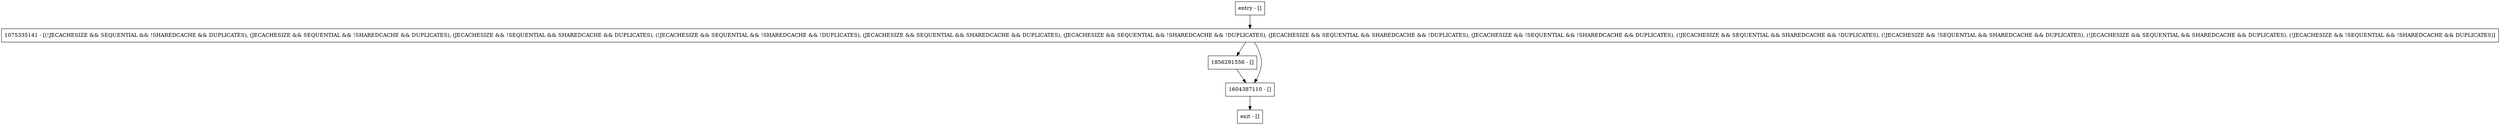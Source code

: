 digraph subtractFromMemoryBudget {
node [shape=record];
entry [label="entry - []"];
exit [label="exit - []"];
1856291556 [label="1856291556 - []"];
1604387110 [label="1604387110 - []"];
1075335141 [label="1075335141 - [(!JECACHESIZE && SEQUENTIAL && !SHAREDCACHE && DUPLICATES), (JECACHESIZE && SEQUENTIAL && !SHAREDCACHE && DUPLICATES), (JECACHESIZE && !SEQUENTIAL && SHAREDCACHE && DUPLICATES), (!JECACHESIZE && SEQUENTIAL && !SHAREDCACHE && !DUPLICATES), (JECACHESIZE && SEQUENTIAL && SHAREDCACHE && DUPLICATES), (JECACHESIZE && SEQUENTIAL && !SHAREDCACHE && !DUPLICATES), (JECACHESIZE && SEQUENTIAL && SHAREDCACHE && !DUPLICATES), (JECACHESIZE && !SEQUENTIAL && !SHAREDCACHE && DUPLICATES), (!JECACHESIZE && SEQUENTIAL && SHAREDCACHE && !DUPLICATES), (!JECACHESIZE && !SEQUENTIAL && SHAREDCACHE && DUPLICATES), (!JECACHESIZE && SEQUENTIAL && SHAREDCACHE && DUPLICATES), (!JECACHESIZE && !SEQUENTIAL && !SHAREDCACHE && DUPLICATES)]"];
entry;
exit;
entry -> 1075335141;
1856291556 -> 1604387110;
1604387110 -> exit;
1075335141 -> 1856291556;
1075335141 -> 1604387110;
}
